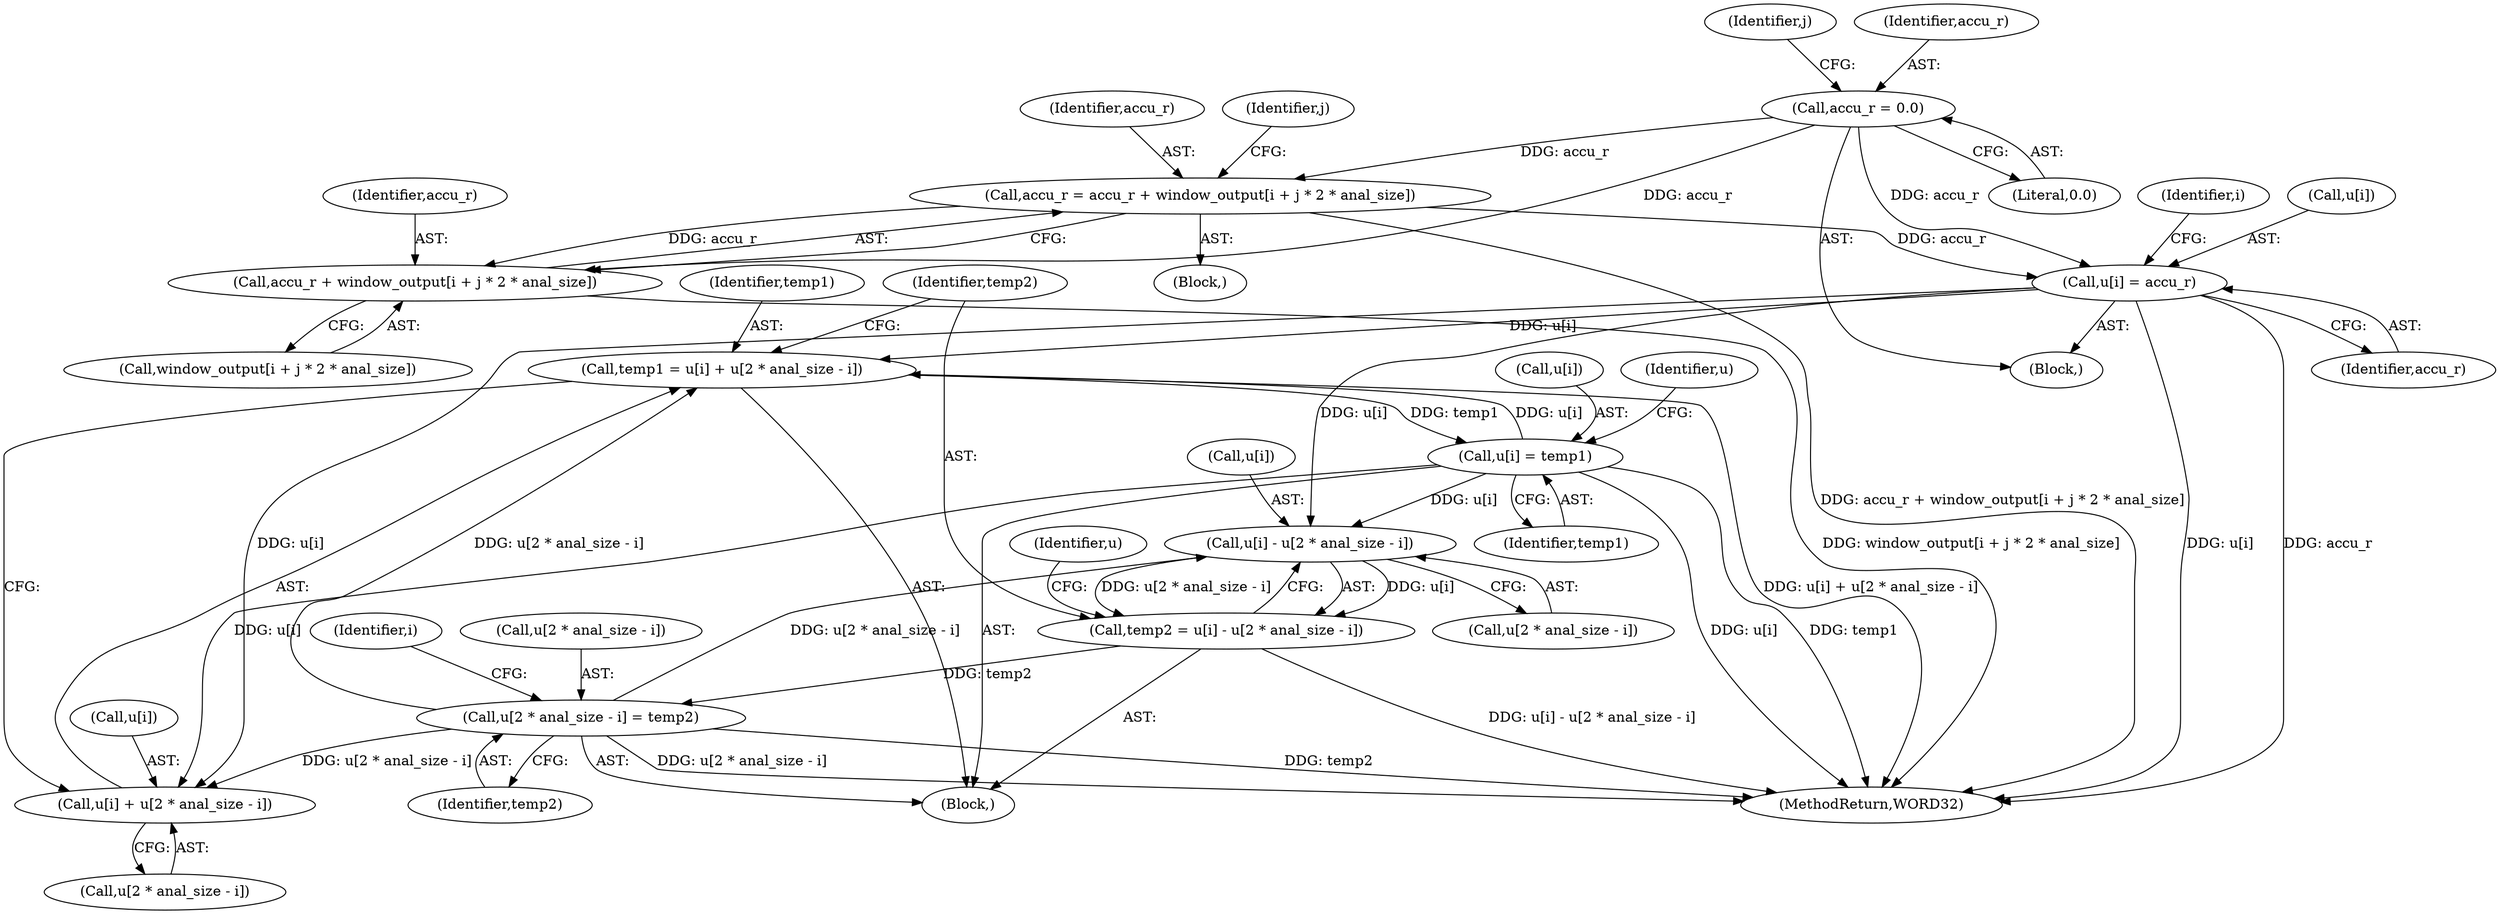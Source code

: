digraph "0_Android_04e8cd58f075bec5892e369c8deebca9c67e855c_2@integer" {
"1000300" [label="(Call,accu_r = accu_r + window_output[i + j * 2 * anal_size])"];
"1000287" [label="(Call,accu_r = 0.0)"];
"1000302" [label="(Call,accu_r + window_output[i + j * 2 * anal_size])"];
"1000313" [label="(Call,u[i] = accu_r)"];
"1000334" [label="(Call,temp1 = u[i] + u[2 * anal_size - i])"];
"1000361" [label="(Call,u[i] = temp1)"];
"1000336" [label="(Call,u[i] + u[2 * anal_size - i])"];
"1000350" [label="(Call,u[i] - u[2 * anal_size - i])"];
"1000348" [label="(Call,temp2 = u[i] - u[2 * anal_size - i])"];
"1000366" [label="(Call,u[2 * anal_size - i] = temp2)"];
"1000300" [label="(Call,accu_r = accu_r + window_output[i + j * 2 * anal_size])"];
"1000301" [label="(Identifier,accu_r)"];
"1000292" [label="(Identifier,j)"];
"1000288" [label="(Identifier,accu_r)"];
"1000299" [label="(Block,)"];
"1000332" [label="(Block,)"];
"1000314" [label="(Call,u[i])"];
"1000363" [label="(Identifier,u)"];
"1000303" [label="(Identifier,accu_r)"];
"1000336" [label="(Call,u[i] + u[2 * anal_size - i])"];
"1000365" [label="(Identifier,temp1)"];
"1000286" [label="(Block,)"];
"1000361" [label="(Call,u[i] = temp1)"];
"1000313" [label="(Call,u[i] = accu_r)"];
"1000579" [label="(MethodReturn,WORD32)"];
"1000348" [label="(Call,temp2 = u[i] - u[2 * anal_size - i])"];
"1000354" [label="(Call,u[2 * anal_size - i])"];
"1000335" [label="(Identifier,temp1)"];
"1000287" [label="(Call,accu_r = 0.0)"];
"1000362" [label="(Call,u[i])"];
"1000331" [label="(Identifier,i)"];
"1000366" [label="(Call,u[2 * anal_size - i] = temp2)"];
"1000374" [label="(Identifier,temp2)"];
"1000334" [label="(Call,temp1 = u[i] + u[2 * anal_size - i])"];
"1000368" [label="(Identifier,u)"];
"1000289" [label="(Literal,0.0)"];
"1000304" [label="(Call,window_output[i + j * 2 * anal_size])"];
"1000302" [label="(Call,accu_r + window_output[i + j * 2 * anal_size])"];
"1000340" [label="(Call,u[2 * anal_size - i])"];
"1000351" [label="(Call,u[i])"];
"1000350" [label="(Call,u[i] - u[2 * anal_size - i])"];
"1000285" [label="(Identifier,i)"];
"1000337" [label="(Call,u[i])"];
"1000367" [label="(Call,u[2 * anal_size - i])"];
"1000317" [label="(Identifier,accu_r)"];
"1000298" [label="(Identifier,j)"];
"1000349" [label="(Identifier,temp2)"];
"1000300" -> "1000299"  [label="AST: "];
"1000300" -> "1000302"  [label="CFG: "];
"1000301" -> "1000300"  [label="AST: "];
"1000302" -> "1000300"  [label="AST: "];
"1000298" -> "1000300"  [label="CFG: "];
"1000300" -> "1000579"  [label="DDG: accu_r + window_output[i + j * 2 * anal_size]"];
"1000287" -> "1000300"  [label="DDG: accu_r"];
"1000300" -> "1000302"  [label="DDG: accu_r"];
"1000300" -> "1000313"  [label="DDG: accu_r"];
"1000287" -> "1000286"  [label="AST: "];
"1000287" -> "1000289"  [label="CFG: "];
"1000288" -> "1000287"  [label="AST: "];
"1000289" -> "1000287"  [label="AST: "];
"1000292" -> "1000287"  [label="CFG: "];
"1000287" -> "1000302"  [label="DDG: accu_r"];
"1000287" -> "1000313"  [label="DDG: accu_r"];
"1000302" -> "1000304"  [label="CFG: "];
"1000303" -> "1000302"  [label="AST: "];
"1000304" -> "1000302"  [label="AST: "];
"1000302" -> "1000579"  [label="DDG: window_output[i + j * 2 * anal_size]"];
"1000313" -> "1000286"  [label="AST: "];
"1000313" -> "1000317"  [label="CFG: "];
"1000314" -> "1000313"  [label="AST: "];
"1000317" -> "1000313"  [label="AST: "];
"1000285" -> "1000313"  [label="CFG: "];
"1000313" -> "1000579"  [label="DDG: u[i]"];
"1000313" -> "1000579"  [label="DDG: accu_r"];
"1000313" -> "1000334"  [label="DDG: u[i]"];
"1000313" -> "1000336"  [label="DDG: u[i]"];
"1000313" -> "1000350"  [label="DDG: u[i]"];
"1000334" -> "1000332"  [label="AST: "];
"1000334" -> "1000336"  [label="CFG: "];
"1000335" -> "1000334"  [label="AST: "];
"1000336" -> "1000334"  [label="AST: "];
"1000349" -> "1000334"  [label="CFG: "];
"1000334" -> "1000579"  [label="DDG: u[i] + u[2 * anal_size - i]"];
"1000361" -> "1000334"  [label="DDG: u[i]"];
"1000366" -> "1000334"  [label="DDG: u[2 * anal_size - i]"];
"1000334" -> "1000361"  [label="DDG: temp1"];
"1000361" -> "1000332"  [label="AST: "];
"1000361" -> "1000365"  [label="CFG: "];
"1000362" -> "1000361"  [label="AST: "];
"1000365" -> "1000361"  [label="AST: "];
"1000368" -> "1000361"  [label="CFG: "];
"1000361" -> "1000579"  [label="DDG: temp1"];
"1000361" -> "1000579"  [label="DDG: u[i]"];
"1000361" -> "1000336"  [label="DDG: u[i]"];
"1000361" -> "1000350"  [label="DDG: u[i]"];
"1000336" -> "1000340"  [label="CFG: "];
"1000337" -> "1000336"  [label="AST: "];
"1000340" -> "1000336"  [label="AST: "];
"1000366" -> "1000336"  [label="DDG: u[2 * anal_size - i]"];
"1000350" -> "1000348"  [label="AST: "];
"1000350" -> "1000354"  [label="CFG: "];
"1000351" -> "1000350"  [label="AST: "];
"1000354" -> "1000350"  [label="AST: "];
"1000348" -> "1000350"  [label="CFG: "];
"1000350" -> "1000348"  [label="DDG: u[i]"];
"1000350" -> "1000348"  [label="DDG: u[2 * anal_size - i]"];
"1000366" -> "1000350"  [label="DDG: u[2 * anal_size - i]"];
"1000348" -> "1000332"  [label="AST: "];
"1000349" -> "1000348"  [label="AST: "];
"1000363" -> "1000348"  [label="CFG: "];
"1000348" -> "1000579"  [label="DDG: u[i] - u[2 * anal_size - i]"];
"1000348" -> "1000366"  [label="DDG: temp2"];
"1000366" -> "1000332"  [label="AST: "];
"1000366" -> "1000374"  [label="CFG: "];
"1000367" -> "1000366"  [label="AST: "];
"1000374" -> "1000366"  [label="AST: "];
"1000331" -> "1000366"  [label="CFG: "];
"1000366" -> "1000579"  [label="DDG: u[2 * anal_size - i]"];
"1000366" -> "1000579"  [label="DDG: temp2"];
}
